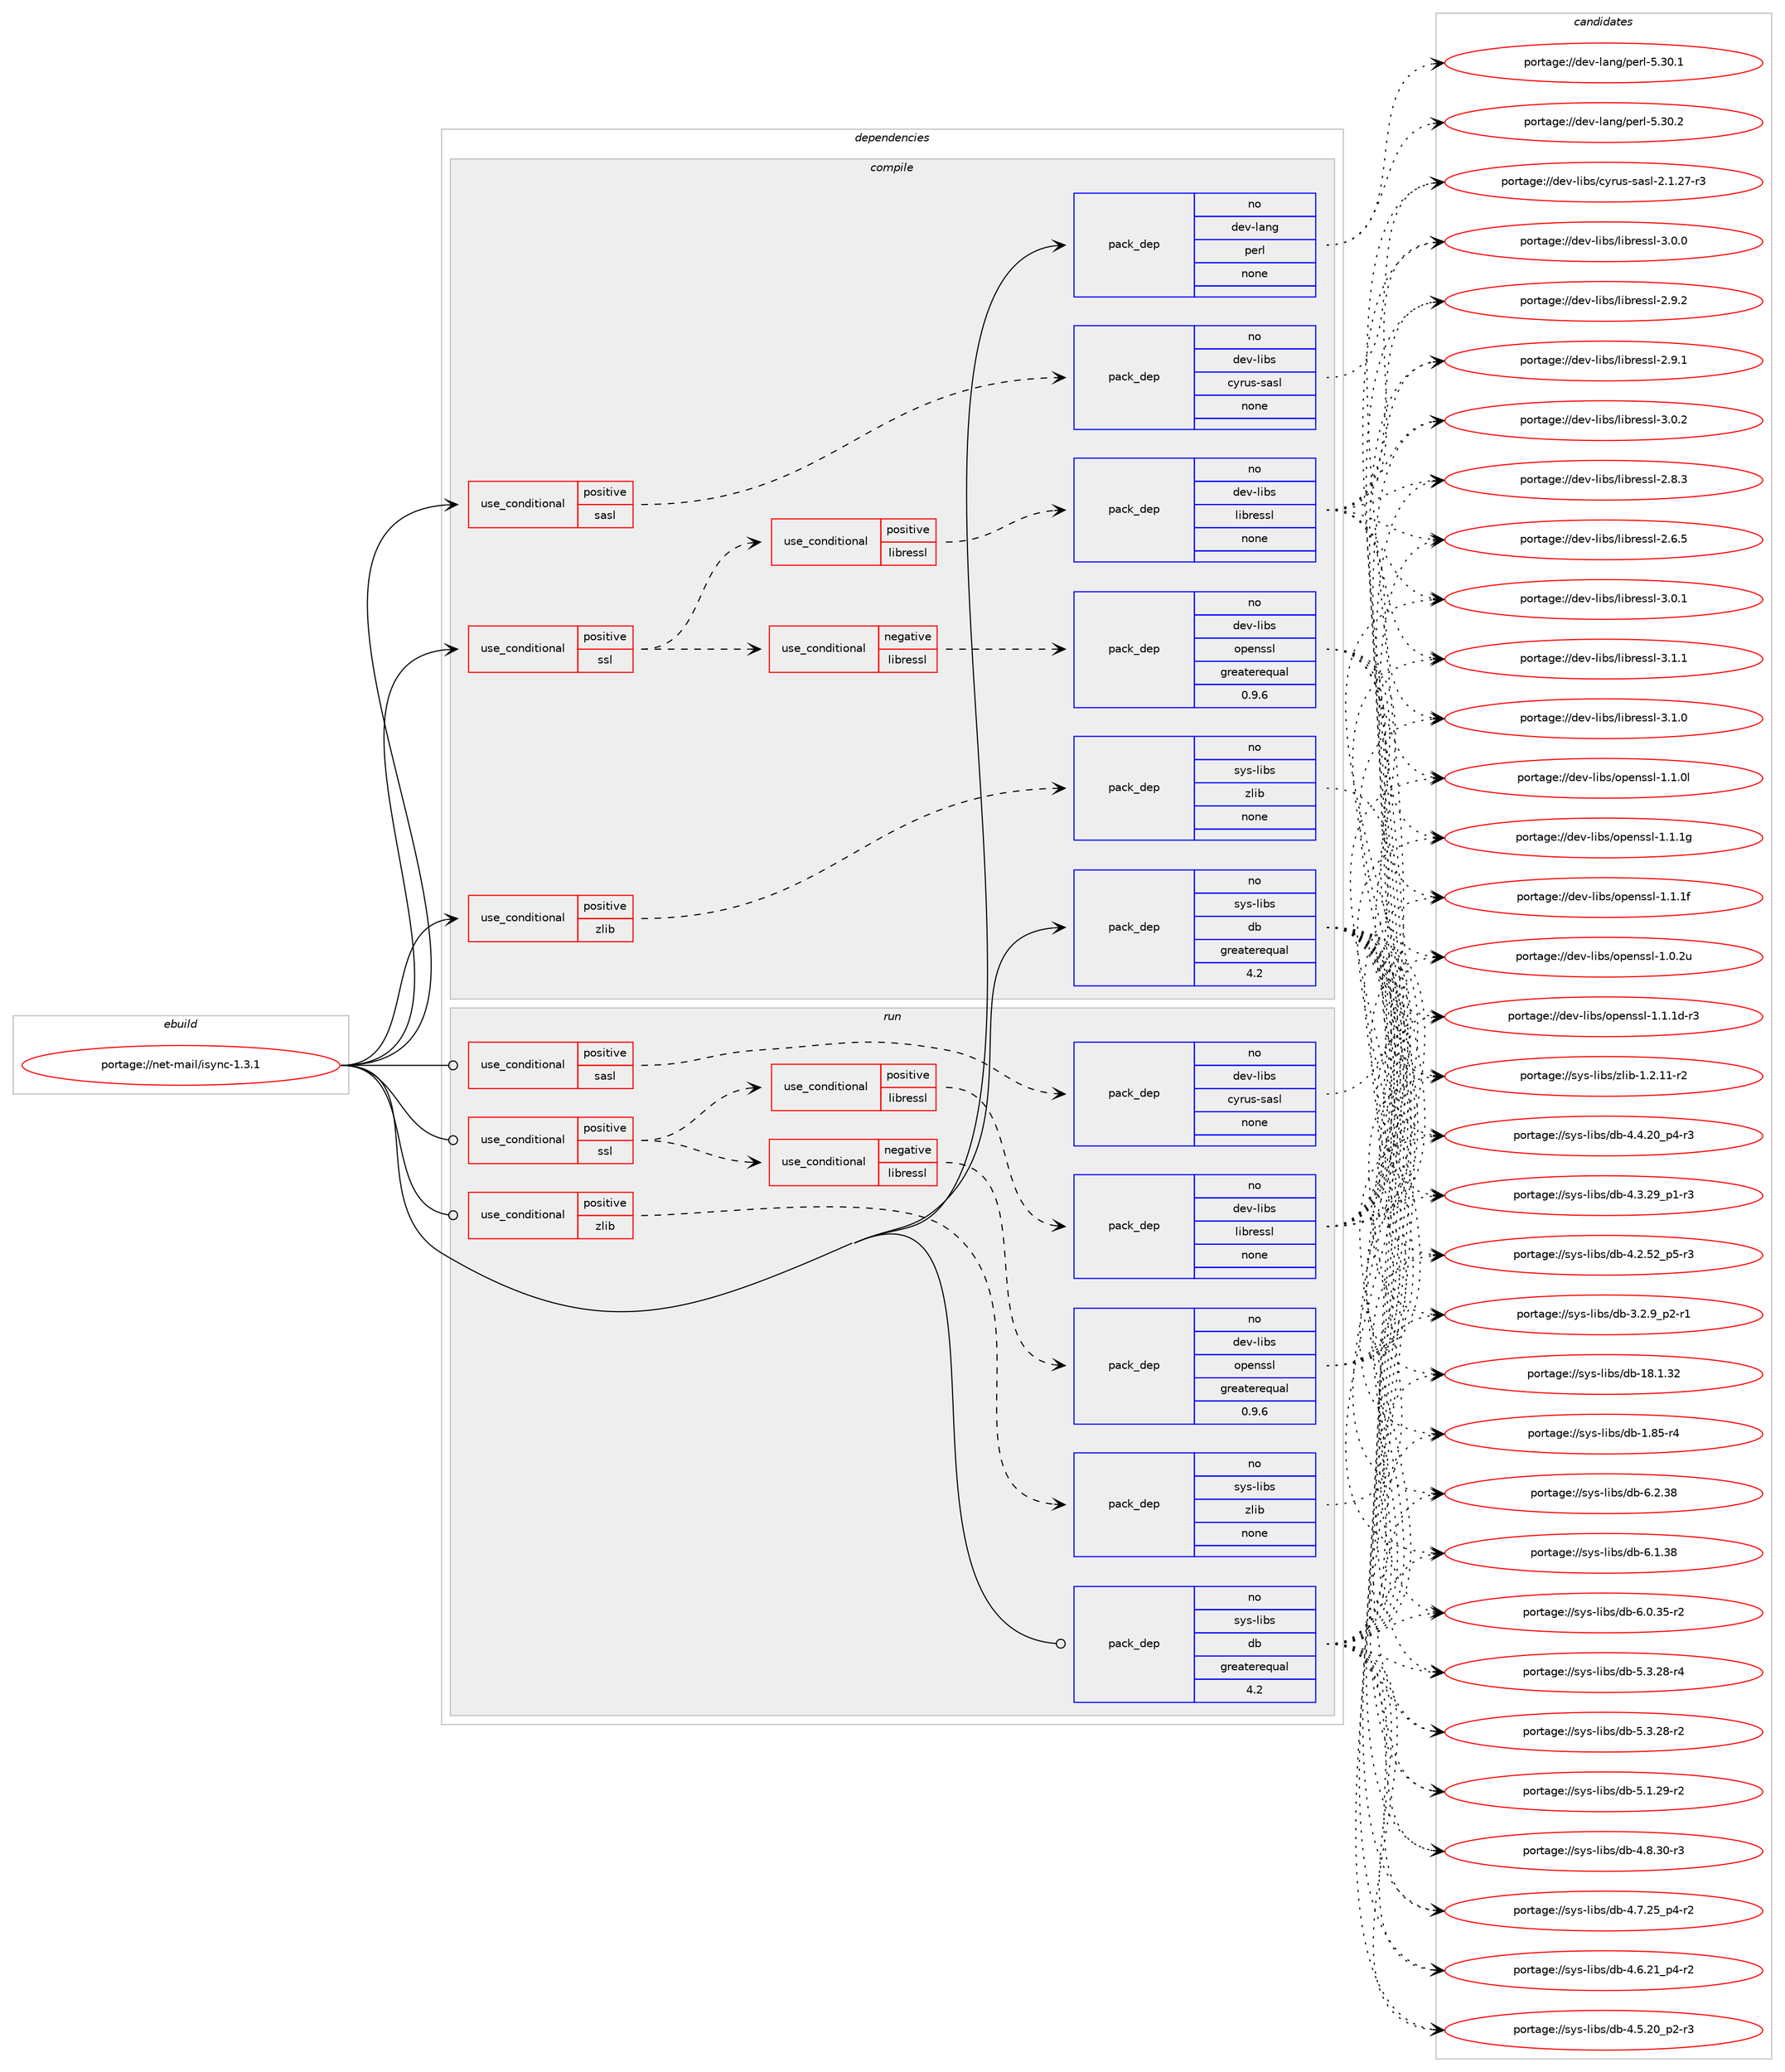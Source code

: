 digraph prolog {

# *************
# Graph options
# *************

newrank=true;
concentrate=true;
compound=true;
graph [rankdir=LR,fontname=Helvetica,fontsize=10,ranksep=1.5];#, ranksep=2.5, nodesep=0.2];
edge  [arrowhead=vee];
node  [fontname=Helvetica,fontsize=10];

# **********
# The ebuild
# **********

subgraph cluster_leftcol {
color=gray;
rank=same;
label=<<i>ebuild</i>>;
id [label="portage://net-mail/isync-1.3.1", color=red, width=4, href="../net-mail/isync-1.3.1.svg"];
}

# ****************
# The dependencies
# ****************

subgraph cluster_midcol {
color=gray;
label=<<i>dependencies</i>>;
subgraph cluster_compile {
fillcolor="#eeeeee";
style=filled;
label=<<i>compile</i>>;
subgraph cond2340 {
dependency11595 [label=<<TABLE BORDER="0" CELLBORDER="1" CELLSPACING="0" CELLPADDING="4"><TR><TD ROWSPAN="3" CELLPADDING="10">use_conditional</TD></TR><TR><TD>positive</TD></TR><TR><TD>sasl</TD></TR></TABLE>>, shape=none, color=red];
subgraph pack9120 {
dependency11596 [label=<<TABLE BORDER="0" CELLBORDER="1" CELLSPACING="0" CELLPADDING="4" WIDTH="220"><TR><TD ROWSPAN="6" CELLPADDING="30">pack_dep</TD></TR><TR><TD WIDTH="110">no</TD></TR><TR><TD>dev-libs</TD></TR><TR><TD>cyrus-sasl</TD></TR><TR><TD>none</TD></TR><TR><TD></TD></TR></TABLE>>, shape=none, color=blue];
}
dependency11595:e -> dependency11596:w [weight=20,style="dashed",arrowhead="vee"];
}
id:e -> dependency11595:w [weight=20,style="solid",arrowhead="vee"];
subgraph cond2341 {
dependency11597 [label=<<TABLE BORDER="0" CELLBORDER="1" CELLSPACING="0" CELLPADDING="4"><TR><TD ROWSPAN="3" CELLPADDING="10">use_conditional</TD></TR><TR><TD>positive</TD></TR><TR><TD>ssl</TD></TR></TABLE>>, shape=none, color=red];
subgraph cond2342 {
dependency11598 [label=<<TABLE BORDER="0" CELLBORDER="1" CELLSPACING="0" CELLPADDING="4"><TR><TD ROWSPAN="3" CELLPADDING="10">use_conditional</TD></TR><TR><TD>negative</TD></TR><TR><TD>libressl</TD></TR></TABLE>>, shape=none, color=red];
subgraph pack9121 {
dependency11599 [label=<<TABLE BORDER="0" CELLBORDER="1" CELLSPACING="0" CELLPADDING="4" WIDTH="220"><TR><TD ROWSPAN="6" CELLPADDING="30">pack_dep</TD></TR><TR><TD WIDTH="110">no</TD></TR><TR><TD>dev-libs</TD></TR><TR><TD>openssl</TD></TR><TR><TD>greaterequal</TD></TR><TR><TD>0.9.6</TD></TR></TABLE>>, shape=none, color=blue];
}
dependency11598:e -> dependency11599:w [weight=20,style="dashed",arrowhead="vee"];
}
dependency11597:e -> dependency11598:w [weight=20,style="dashed",arrowhead="vee"];
subgraph cond2343 {
dependency11600 [label=<<TABLE BORDER="0" CELLBORDER="1" CELLSPACING="0" CELLPADDING="4"><TR><TD ROWSPAN="3" CELLPADDING="10">use_conditional</TD></TR><TR><TD>positive</TD></TR><TR><TD>libressl</TD></TR></TABLE>>, shape=none, color=red];
subgraph pack9122 {
dependency11601 [label=<<TABLE BORDER="0" CELLBORDER="1" CELLSPACING="0" CELLPADDING="4" WIDTH="220"><TR><TD ROWSPAN="6" CELLPADDING="30">pack_dep</TD></TR><TR><TD WIDTH="110">no</TD></TR><TR><TD>dev-libs</TD></TR><TR><TD>libressl</TD></TR><TR><TD>none</TD></TR><TR><TD></TD></TR></TABLE>>, shape=none, color=blue];
}
dependency11600:e -> dependency11601:w [weight=20,style="dashed",arrowhead="vee"];
}
dependency11597:e -> dependency11600:w [weight=20,style="dashed",arrowhead="vee"];
}
id:e -> dependency11597:w [weight=20,style="solid",arrowhead="vee"];
subgraph cond2344 {
dependency11602 [label=<<TABLE BORDER="0" CELLBORDER="1" CELLSPACING="0" CELLPADDING="4"><TR><TD ROWSPAN="3" CELLPADDING="10">use_conditional</TD></TR><TR><TD>positive</TD></TR><TR><TD>zlib</TD></TR></TABLE>>, shape=none, color=red];
subgraph pack9123 {
dependency11603 [label=<<TABLE BORDER="0" CELLBORDER="1" CELLSPACING="0" CELLPADDING="4" WIDTH="220"><TR><TD ROWSPAN="6" CELLPADDING="30">pack_dep</TD></TR><TR><TD WIDTH="110">no</TD></TR><TR><TD>sys-libs</TD></TR><TR><TD>zlib</TD></TR><TR><TD>none</TD></TR><TR><TD></TD></TR></TABLE>>, shape=none, color=blue];
}
dependency11602:e -> dependency11603:w [weight=20,style="dashed",arrowhead="vee"];
}
id:e -> dependency11602:w [weight=20,style="solid",arrowhead="vee"];
subgraph pack9124 {
dependency11604 [label=<<TABLE BORDER="0" CELLBORDER="1" CELLSPACING="0" CELLPADDING="4" WIDTH="220"><TR><TD ROWSPAN="6" CELLPADDING="30">pack_dep</TD></TR><TR><TD WIDTH="110">no</TD></TR><TR><TD>dev-lang</TD></TR><TR><TD>perl</TD></TR><TR><TD>none</TD></TR><TR><TD></TD></TR></TABLE>>, shape=none, color=blue];
}
id:e -> dependency11604:w [weight=20,style="solid",arrowhead="vee"];
subgraph pack9125 {
dependency11605 [label=<<TABLE BORDER="0" CELLBORDER="1" CELLSPACING="0" CELLPADDING="4" WIDTH="220"><TR><TD ROWSPAN="6" CELLPADDING="30">pack_dep</TD></TR><TR><TD WIDTH="110">no</TD></TR><TR><TD>sys-libs</TD></TR><TR><TD>db</TD></TR><TR><TD>greaterequal</TD></TR><TR><TD>4.2</TD></TR></TABLE>>, shape=none, color=blue];
}
id:e -> dependency11605:w [weight=20,style="solid",arrowhead="vee"];
}
subgraph cluster_compileandrun {
fillcolor="#eeeeee";
style=filled;
label=<<i>compile and run</i>>;
}
subgraph cluster_run {
fillcolor="#eeeeee";
style=filled;
label=<<i>run</i>>;
subgraph cond2345 {
dependency11606 [label=<<TABLE BORDER="0" CELLBORDER="1" CELLSPACING="0" CELLPADDING="4"><TR><TD ROWSPAN="3" CELLPADDING="10">use_conditional</TD></TR><TR><TD>positive</TD></TR><TR><TD>sasl</TD></TR></TABLE>>, shape=none, color=red];
subgraph pack9126 {
dependency11607 [label=<<TABLE BORDER="0" CELLBORDER="1" CELLSPACING="0" CELLPADDING="4" WIDTH="220"><TR><TD ROWSPAN="6" CELLPADDING="30">pack_dep</TD></TR><TR><TD WIDTH="110">no</TD></TR><TR><TD>dev-libs</TD></TR><TR><TD>cyrus-sasl</TD></TR><TR><TD>none</TD></TR><TR><TD></TD></TR></TABLE>>, shape=none, color=blue];
}
dependency11606:e -> dependency11607:w [weight=20,style="dashed",arrowhead="vee"];
}
id:e -> dependency11606:w [weight=20,style="solid",arrowhead="odot"];
subgraph cond2346 {
dependency11608 [label=<<TABLE BORDER="0" CELLBORDER="1" CELLSPACING="0" CELLPADDING="4"><TR><TD ROWSPAN="3" CELLPADDING="10">use_conditional</TD></TR><TR><TD>positive</TD></TR><TR><TD>ssl</TD></TR></TABLE>>, shape=none, color=red];
subgraph cond2347 {
dependency11609 [label=<<TABLE BORDER="0" CELLBORDER="1" CELLSPACING="0" CELLPADDING="4"><TR><TD ROWSPAN="3" CELLPADDING="10">use_conditional</TD></TR><TR><TD>negative</TD></TR><TR><TD>libressl</TD></TR></TABLE>>, shape=none, color=red];
subgraph pack9127 {
dependency11610 [label=<<TABLE BORDER="0" CELLBORDER="1" CELLSPACING="0" CELLPADDING="4" WIDTH="220"><TR><TD ROWSPAN="6" CELLPADDING="30">pack_dep</TD></TR><TR><TD WIDTH="110">no</TD></TR><TR><TD>dev-libs</TD></TR><TR><TD>openssl</TD></TR><TR><TD>greaterequal</TD></TR><TR><TD>0.9.6</TD></TR></TABLE>>, shape=none, color=blue];
}
dependency11609:e -> dependency11610:w [weight=20,style="dashed",arrowhead="vee"];
}
dependency11608:e -> dependency11609:w [weight=20,style="dashed",arrowhead="vee"];
subgraph cond2348 {
dependency11611 [label=<<TABLE BORDER="0" CELLBORDER="1" CELLSPACING="0" CELLPADDING="4"><TR><TD ROWSPAN="3" CELLPADDING="10">use_conditional</TD></TR><TR><TD>positive</TD></TR><TR><TD>libressl</TD></TR></TABLE>>, shape=none, color=red];
subgraph pack9128 {
dependency11612 [label=<<TABLE BORDER="0" CELLBORDER="1" CELLSPACING="0" CELLPADDING="4" WIDTH="220"><TR><TD ROWSPAN="6" CELLPADDING="30">pack_dep</TD></TR><TR><TD WIDTH="110">no</TD></TR><TR><TD>dev-libs</TD></TR><TR><TD>libressl</TD></TR><TR><TD>none</TD></TR><TR><TD></TD></TR></TABLE>>, shape=none, color=blue];
}
dependency11611:e -> dependency11612:w [weight=20,style="dashed",arrowhead="vee"];
}
dependency11608:e -> dependency11611:w [weight=20,style="dashed",arrowhead="vee"];
}
id:e -> dependency11608:w [weight=20,style="solid",arrowhead="odot"];
subgraph cond2349 {
dependency11613 [label=<<TABLE BORDER="0" CELLBORDER="1" CELLSPACING="0" CELLPADDING="4"><TR><TD ROWSPAN="3" CELLPADDING="10">use_conditional</TD></TR><TR><TD>positive</TD></TR><TR><TD>zlib</TD></TR></TABLE>>, shape=none, color=red];
subgraph pack9129 {
dependency11614 [label=<<TABLE BORDER="0" CELLBORDER="1" CELLSPACING="0" CELLPADDING="4" WIDTH="220"><TR><TD ROWSPAN="6" CELLPADDING="30">pack_dep</TD></TR><TR><TD WIDTH="110">no</TD></TR><TR><TD>sys-libs</TD></TR><TR><TD>zlib</TD></TR><TR><TD>none</TD></TR><TR><TD></TD></TR></TABLE>>, shape=none, color=blue];
}
dependency11613:e -> dependency11614:w [weight=20,style="dashed",arrowhead="vee"];
}
id:e -> dependency11613:w [weight=20,style="solid",arrowhead="odot"];
subgraph pack9130 {
dependency11615 [label=<<TABLE BORDER="0" CELLBORDER="1" CELLSPACING="0" CELLPADDING="4" WIDTH="220"><TR><TD ROWSPAN="6" CELLPADDING="30">pack_dep</TD></TR><TR><TD WIDTH="110">no</TD></TR><TR><TD>sys-libs</TD></TR><TR><TD>db</TD></TR><TR><TD>greaterequal</TD></TR><TR><TD>4.2</TD></TR></TABLE>>, shape=none, color=blue];
}
id:e -> dependency11615:w [weight=20,style="solid",arrowhead="odot"];
}
}

# **************
# The candidates
# **************

subgraph cluster_choices {
rank=same;
color=gray;
label=<<i>candidates</i>>;

subgraph choice9120 {
color=black;
nodesep=1;
choice100101118451081059811547991211141171154511597115108455046494650554511451 [label="portage://dev-libs/cyrus-sasl-2.1.27-r3", color=red, width=4,href="../dev-libs/cyrus-sasl-2.1.27-r3.svg"];
dependency11596:e -> choice100101118451081059811547991211141171154511597115108455046494650554511451:w [style=dotted,weight="100"];
}
subgraph choice9121 {
color=black;
nodesep=1;
choice100101118451081059811547111112101110115115108454946494649103 [label="portage://dev-libs/openssl-1.1.1g", color=red, width=4,href="../dev-libs/openssl-1.1.1g.svg"];
choice100101118451081059811547111112101110115115108454946494649102 [label="portage://dev-libs/openssl-1.1.1f", color=red, width=4,href="../dev-libs/openssl-1.1.1f.svg"];
choice1001011184510810598115471111121011101151151084549464946491004511451 [label="portage://dev-libs/openssl-1.1.1d-r3", color=red, width=4,href="../dev-libs/openssl-1.1.1d-r3.svg"];
choice100101118451081059811547111112101110115115108454946494648108 [label="portage://dev-libs/openssl-1.1.0l", color=red, width=4,href="../dev-libs/openssl-1.1.0l.svg"];
choice100101118451081059811547111112101110115115108454946484650117 [label="portage://dev-libs/openssl-1.0.2u", color=red, width=4,href="../dev-libs/openssl-1.0.2u.svg"];
dependency11599:e -> choice100101118451081059811547111112101110115115108454946494649103:w [style=dotted,weight="100"];
dependency11599:e -> choice100101118451081059811547111112101110115115108454946494649102:w [style=dotted,weight="100"];
dependency11599:e -> choice1001011184510810598115471111121011101151151084549464946491004511451:w [style=dotted,weight="100"];
dependency11599:e -> choice100101118451081059811547111112101110115115108454946494648108:w [style=dotted,weight="100"];
dependency11599:e -> choice100101118451081059811547111112101110115115108454946484650117:w [style=dotted,weight="100"];
}
subgraph choice9122 {
color=black;
nodesep=1;
choice10010111845108105981154710810598114101115115108455146494649 [label="portage://dev-libs/libressl-3.1.1", color=red, width=4,href="../dev-libs/libressl-3.1.1.svg"];
choice10010111845108105981154710810598114101115115108455146494648 [label="portage://dev-libs/libressl-3.1.0", color=red, width=4,href="../dev-libs/libressl-3.1.0.svg"];
choice10010111845108105981154710810598114101115115108455146484650 [label="portage://dev-libs/libressl-3.0.2", color=red, width=4,href="../dev-libs/libressl-3.0.2.svg"];
choice10010111845108105981154710810598114101115115108455146484649 [label="portage://dev-libs/libressl-3.0.1", color=red, width=4,href="../dev-libs/libressl-3.0.1.svg"];
choice10010111845108105981154710810598114101115115108455146484648 [label="portage://dev-libs/libressl-3.0.0", color=red, width=4,href="../dev-libs/libressl-3.0.0.svg"];
choice10010111845108105981154710810598114101115115108455046574650 [label="portage://dev-libs/libressl-2.9.2", color=red, width=4,href="../dev-libs/libressl-2.9.2.svg"];
choice10010111845108105981154710810598114101115115108455046574649 [label="portage://dev-libs/libressl-2.9.1", color=red, width=4,href="../dev-libs/libressl-2.9.1.svg"];
choice10010111845108105981154710810598114101115115108455046564651 [label="portage://dev-libs/libressl-2.8.3", color=red, width=4,href="../dev-libs/libressl-2.8.3.svg"];
choice10010111845108105981154710810598114101115115108455046544653 [label="portage://dev-libs/libressl-2.6.5", color=red, width=4,href="../dev-libs/libressl-2.6.5.svg"];
dependency11601:e -> choice10010111845108105981154710810598114101115115108455146494649:w [style=dotted,weight="100"];
dependency11601:e -> choice10010111845108105981154710810598114101115115108455146494648:w [style=dotted,weight="100"];
dependency11601:e -> choice10010111845108105981154710810598114101115115108455146484650:w [style=dotted,weight="100"];
dependency11601:e -> choice10010111845108105981154710810598114101115115108455146484649:w [style=dotted,weight="100"];
dependency11601:e -> choice10010111845108105981154710810598114101115115108455146484648:w [style=dotted,weight="100"];
dependency11601:e -> choice10010111845108105981154710810598114101115115108455046574650:w [style=dotted,weight="100"];
dependency11601:e -> choice10010111845108105981154710810598114101115115108455046574649:w [style=dotted,weight="100"];
dependency11601:e -> choice10010111845108105981154710810598114101115115108455046564651:w [style=dotted,weight="100"];
dependency11601:e -> choice10010111845108105981154710810598114101115115108455046544653:w [style=dotted,weight="100"];
}
subgraph choice9123 {
color=black;
nodesep=1;
choice11512111545108105981154712210810598454946504649494511450 [label="portage://sys-libs/zlib-1.2.11-r2", color=red, width=4,href="../sys-libs/zlib-1.2.11-r2.svg"];
dependency11603:e -> choice11512111545108105981154712210810598454946504649494511450:w [style=dotted,weight="100"];
}
subgraph choice9124 {
color=black;
nodesep=1;
choice10010111845108971101034711210111410845534651484650 [label="portage://dev-lang/perl-5.30.2", color=red, width=4,href="../dev-lang/perl-5.30.2.svg"];
choice10010111845108971101034711210111410845534651484649 [label="portage://dev-lang/perl-5.30.1", color=red, width=4,href="../dev-lang/perl-5.30.1.svg"];
dependency11604:e -> choice10010111845108971101034711210111410845534651484650:w [style=dotted,weight="100"];
dependency11604:e -> choice10010111845108971101034711210111410845534651484649:w [style=dotted,weight="100"];
}
subgraph choice9125 {
color=black;
nodesep=1;
choice1151211154510810598115471009845544650465156 [label="portage://sys-libs/db-6.2.38", color=red, width=4,href="../sys-libs/db-6.2.38.svg"];
choice1151211154510810598115471009845544649465156 [label="portage://sys-libs/db-6.1.38", color=red, width=4,href="../sys-libs/db-6.1.38.svg"];
choice11512111545108105981154710098455446484651534511450 [label="portage://sys-libs/db-6.0.35-r2", color=red, width=4,href="../sys-libs/db-6.0.35-r2.svg"];
choice11512111545108105981154710098455346514650564511452 [label="portage://sys-libs/db-5.3.28-r4", color=red, width=4,href="../sys-libs/db-5.3.28-r4.svg"];
choice11512111545108105981154710098455346514650564511450 [label="portage://sys-libs/db-5.3.28-r2", color=red, width=4,href="../sys-libs/db-5.3.28-r2.svg"];
choice11512111545108105981154710098455346494650574511450 [label="portage://sys-libs/db-5.1.29-r2", color=red, width=4,href="../sys-libs/db-5.1.29-r2.svg"];
choice11512111545108105981154710098455246564651484511451 [label="portage://sys-libs/db-4.8.30-r3", color=red, width=4,href="../sys-libs/db-4.8.30-r3.svg"];
choice115121115451081059811547100984552465546505395112524511450 [label="portage://sys-libs/db-4.7.25_p4-r2", color=red, width=4,href="../sys-libs/db-4.7.25_p4-r2.svg"];
choice115121115451081059811547100984552465446504995112524511450 [label="portage://sys-libs/db-4.6.21_p4-r2", color=red, width=4,href="../sys-libs/db-4.6.21_p4-r2.svg"];
choice115121115451081059811547100984552465346504895112504511451 [label="portage://sys-libs/db-4.5.20_p2-r3", color=red, width=4,href="../sys-libs/db-4.5.20_p2-r3.svg"];
choice115121115451081059811547100984552465246504895112524511451 [label="portage://sys-libs/db-4.4.20_p4-r3", color=red, width=4,href="../sys-libs/db-4.4.20_p4-r3.svg"];
choice115121115451081059811547100984552465146505795112494511451 [label="portage://sys-libs/db-4.3.29_p1-r3", color=red, width=4,href="../sys-libs/db-4.3.29_p1-r3.svg"];
choice115121115451081059811547100984552465046535095112534511451 [label="portage://sys-libs/db-4.2.52_p5-r3", color=red, width=4,href="../sys-libs/db-4.2.52_p5-r3.svg"];
choice1151211154510810598115471009845514650465795112504511449 [label="portage://sys-libs/db-3.2.9_p2-r1", color=red, width=4,href="../sys-libs/db-3.2.9_p2-r1.svg"];
choice115121115451081059811547100984549564649465150 [label="portage://sys-libs/db-18.1.32", color=red, width=4,href="../sys-libs/db-18.1.32.svg"];
choice1151211154510810598115471009845494656534511452 [label="portage://sys-libs/db-1.85-r4", color=red, width=4,href="../sys-libs/db-1.85-r4.svg"];
dependency11605:e -> choice1151211154510810598115471009845544650465156:w [style=dotted,weight="100"];
dependency11605:e -> choice1151211154510810598115471009845544649465156:w [style=dotted,weight="100"];
dependency11605:e -> choice11512111545108105981154710098455446484651534511450:w [style=dotted,weight="100"];
dependency11605:e -> choice11512111545108105981154710098455346514650564511452:w [style=dotted,weight="100"];
dependency11605:e -> choice11512111545108105981154710098455346514650564511450:w [style=dotted,weight="100"];
dependency11605:e -> choice11512111545108105981154710098455346494650574511450:w [style=dotted,weight="100"];
dependency11605:e -> choice11512111545108105981154710098455246564651484511451:w [style=dotted,weight="100"];
dependency11605:e -> choice115121115451081059811547100984552465546505395112524511450:w [style=dotted,weight="100"];
dependency11605:e -> choice115121115451081059811547100984552465446504995112524511450:w [style=dotted,weight="100"];
dependency11605:e -> choice115121115451081059811547100984552465346504895112504511451:w [style=dotted,weight="100"];
dependency11605:e -> choice115121115451081059811547100984552465246504895112524511451:w [style=dotted,weight="100"];
dependency11605:e -> choice115121115451081059811547100984552465146505795112494511451:w [style=dotted,weight="100"];
dependency11605:e -> choice115121115451081059811547100984552465046535095112534511451:w [style=dotted,weight="100"];
dependency11605:e -> choice1151211154510810598115471009845514650465795112504511449:w [style=dotted,weight="100"];
dependency11605:e -> choice115121115451081059811547100984549564649465150:w [style=dotted,weight="100"];
dependency11605:e -> choice1151211154510810598115471009845494656534511452:w [style=dotted,weight="100"];
}
subgraph choice9126 {
color=black;
nodesep=1;
choice100101118451081059811547991211141171154511597115108455046494650554511451 [label="portage://dev-libs/cyrus-sasl-2.1.27-r3", color=red, width=4,href="../dev-libs/cyrus-sasl-2.1.27-r3.svg"];
dependency11607:e -> choice100101118451081059811547991211141171154511597115108455046494650554511451:w [style=dotted,weight="100"];
}
subgraph choice9127 {
color=black;
nodesep=1;
choice100101118451081059811547111112101110115115108454946494649103 [label="portage://dev-libs/openssl-1.1.1g", color=red, width=4,href="../dev-libs/openssl-1.1.1g.svg"];
choice100101118451081059811547111112101110115115108454946494649102 [label="portage://dev-libs/openssl-1.1.1f", color=red, width=4,href="../dev-libs/openssl-1.1.1f.svg"];
choice1001011184510810598115471111121011101151151084549464946491004511451 [label="portage://dev-libs/openssl-1.1.1d-r3", color=red, width=4,href="../dev-libs/openssl-1.1.1d-r3.svg"];
choice100101118451081059811547111112101110115115108454946494648108 [label="portage://dev-libs/openssl-1.1.0l", color=red, width=4,href="../dev-libs/openssl-1.1.0l.svg"];
choice100101118451081059811547111112101110115115108454946484650117 [label="portage://dev-libs/openssl-1.0.2u", color=red, width=4,href="../dev-libs/openssl-1.0.2u.svg"];
dependency11610:e -> choice100101118451081059811547111112101110115115108454946494649103:w [style=dotted,weight="100"];
dependency11610:e -> choice100101118451081059811547111112101110115115108454946494649102:w [style=dotted,weight="100"];
dependency11610:e -> choice1001011184510810598115471111121011101151151084549464946491004511451:w [style=dotted,weight="100"];
dependency11610:e -> choice100101118451081059811547111112101110115115108454946494648108:w [style=dotted,weight="100"];
dependency11610:e -> choice100101118451081059811547111112101110115115108454946484650117:w [style=dotted,weight="100"];
}
subgraph choice9128 {
color=black;
nodesep=1;
choice10010111845108105981154710810598114101115115108455146494649 [label="portage://dev-libs/libressl-3.1.1", color=red, width=4,href="../dev-libs/libressl-3.1.1.svg"];
choice10010111845108105981154710810598114101115115108455146494648 [label="portage://dev-libs/libressl-3.1.0", color=red, width=4,href="../dev-libs/libressl-3.1.0.svg"];
choice10010111845108105981154710810598114101115115108455146484650 [label="portage://dev-libs/libressl-3.0.2", color=red, width=4,href="../dev-libs/libressl-3.0.2.svg"];
choice10010111845108105981154710810598114101115115108455146484649 [label="portage://dev-libs/libressl-3.0.1", color=red, width=4,href="../dev-libs/libressl-3.0.1.svg"];
choice10010111845108105981154710810598114101115115108455146484648 [label="portage://dev-libs/libressl-3.0.0", color=red, width=4,href="../dev-libs/libressl-3.0.0.svg"];
choice10010111845108105981154710810598114101115115108455046574650 [label="portage://dev-libs/libressl-2.9.2", color=red, width=4,href="../dev-libs/libressl-2.9.2.svg"];
choice10010111845108105981154710810598114101115115108455046574649 [label="portage://dev-libs/libressl-2.9.1", color=red, width=4,href="../dev-libs/libressl-2.9.1.svg"];
choice10010111845108105981154710810598114101115115108455046564651 [label="portage://dev-libs/libressl-2.8.3", color=red, width=4,href="../dev-libs/libressl-2.8.3.svg"];
choice10010111845108105981154710810598114101115115108455046544653 [label="portage://dev-libs/libressl-2.6.5", color=red, width=4,href="../dev-libs/libressl-2.6.5.svg"];
dependency11612:e -> choice10010111845108105981154710810598114101115115108455146494649:w [style=dotted,weight="100"];
dependency11612:e -> choice10010111845108105981154710810598114101115115108455146494648:w [style=dotted,weight="100"];
dependency11612:e -> choice10010111845108105981154710810598114101115115108455146484650:w [style=dotted,weight="100"];
dependency11612:e -> choice10010111845108105981154710810598114101115115108455146484649:w [style=dotted,weight="100"];
dependency11612:e -> choice10010111845108105981154710810598114101115115108455146484648:w [style=dotted,weight="100"];
dependency11612:e -> choice10010111845108105981154710810598114101115115108455046574650:w [style=dotted,weight="100"];
dependency11612:e -> choice10010111845108105981154710810598114101115115108455046574649:w [style=dotted,weight="100"];
dependency11612:e -> choice10010111845108105981154710810598114101115115108455046564651:w [style=dotted,weight="100"];
dependency11612:e -> choice10010111845108105981154710810598114101115115108455046544653:w [style=dotted,weight="100"];
}
subgraph choice9129 {
color=black;
nodesep=1;
choice11512111545108105981154712210810598454946504649494511450 [label="portage://sys-libs/zlib-1.2.11-r2", color=red, width=4,href="../sys-libs/zlib-1.2.11-r2.svg"];
dependency11614:e -> choice11512111545108105981154712210810598454946504649494511450:w [style=dotted,weight="100"];
}
subgraph choice9130 {
color=black;
nodesep=1;
choice1151211154510810598115471009845544650465156 [label="portage://sys-libs/db-6.2.38", color=red, width=4,href="../sys-libs/db-6.2.38.svg"];
choice1151211154510810598115471009845544649465156 [label="portage://sys-libs/db-6.1.38", color=red, width=4,href="../sys-libs/db-6.1.38.svg"];
choice11512111545108105981154710098455446484651534511450 [label="portage://sys-libs/db-6.0.35-r2", color=red, width=4,href="../sys-libs/db-6.0.35-r2.svg"];
choice11512111545108105981154710098455346514650564511452 [label="portage://sys-libs/db-5.3.28-r4", color=red, width=4,href="../sys-libs/db-5.3.28-r4.svg"];
choice11512111545108105981154710098455346514650564511450 [label="portage://sys-libs/db-5.3.28-r2", color=red, width=4,href="../sys-libs/db-5.3.28-r2.svg"];
choice11512111545108105981154710098455346494650574511450 [label="portage://sys-libs/db-5.1.29-r2", color=red, width=4,href="../sys-libs/db-5.1.29-r2.svg"];
choice11512111545108105981154710098455246564651484511451 [label="portage://sys-libs/db-4.8.30-r3", color=red, width=4,href="../sys-libs/db-4.8.30-r3.svg"];
choice115121115451081059811547100984552465546505395112524511450 [label="portage://sys-libs/db-4.7.25_p4-r2", color=red, width=4,href="../sys-libs/db-4.7.25_p4-r2.svg"];
choice115121115451081059811547100984552465446504995112524511450 [label="portage://sys-libs/db-4.6.21_p4-r2", color=red, width=4,href="../sys-libs/db-4.6.21_p4-r2.svg"];
choice115121115451081059811547100984552465346504895112504511451 [label="portage://sys-libs/db-4.5.20_p2-r3", color=red, width=4,href="../sys-libs/db-4.5.20_p2-r3.svg"];
choice115121115451081059811547100984552465246504895112524511451 [label="portage://sys-libs/db-4.4.20_p4-r3", color=red, width=4,href="../sys-libs/db-4.4.20_p4-r3.svg"];
choice115121115451081059811547100984552465146505795112494511451 [label="portage://sys-libs/db-4.3.29_p1-r3", color=red, width=4,href="../sys-libs/db-4.3.29_p1-r3.svg"];
choice115121115451081059811547100984552465046535095112534511451 [label="portage://sys-libs/db-4.2.52_p5-r3", color=red, width=4,href="../sys-libs/db-4.2.52_p5-r3.svg"];
choice1151211154510810598115471009845514650465795112504511449 [label="portage://sys-libs/db-3.2.9_p2-r1", color=red, width=4,href="../sys-libs/db-3.2.9_p2-r1.svg"];
choice115121115451081059811547100984549564649465150 [label="portage://sys-libs/db-18.1.32", color=red, width=4,href="../sys-libs/db-18.1.32.svg"];
choice1151211154510810598115471009845494656534511452 [label="portage://sys-libs/db-1.85-r4", color=red, width=4,href="../sys-libs/db-1.85-r4.svg"];
dependency11615:e -> choice1151211154510810598115471009845544650465156:w [style=dotted,weight="100"];
dependency11615:e -> choice1151211154510810598115471009845544649465156:w [style=dotted,weight="100"];
dependency11615:e -> choice11512111545108105981154710098455446484651534511450:w [style=dotted,weight="100"];
dependency11615:e -> choice11512111545108105981154710098455346514650564511452:w [style=dotted,weight="100"];
dependency11615:e -> choice11512111545108105981154710098455346514650564511450:w [style=dotted,weight="100"];
dependency11615:e -> choice11512111545108105981154710098455346494650574511450:w [style=dotted,weight="100"];
dependency11615:e -> choice11512111545108105981154710098455246564651484511451:w [style=dotted,weight="100"];
dependency11615:e -> choice115121115451081059811547100984552465546505395112524511450:w [style=dotted,weight="100"];
dependency11615:e -> choice115121115451081059811547100984552465446504995112524511450:w [style=dotted,weight="100"];
dependency11615:e -> choice115121115451081059811547100984552465346504895112504511451:w [style=dotted,weight="100"];
dependency11615:e -> choice115121115451081059811547100984552465246504895112524511451:w [style=dotted,weight="100"];
dependency11615:e -> choice115121115451081059811547100984552465146505795112494511451:w [style=dotted,weight="100"];
dependency11615:e -> choice115121115451081059811547100984552465046535095112534511451:w [style=dotted,weight="100"];
dependency11615:e -> choice1151211154510810598115471009845514650465795112504511449:w [style=dotted,weight="100"];
dependency11615:e -> choice115121115451081059811547100984549564649465150:w [style=dotted,weight="100"];
dependency11615:e -> choice1151211154510810598115471009845494656534511452:w [style=dotted,weight="100"];
}
}

}
